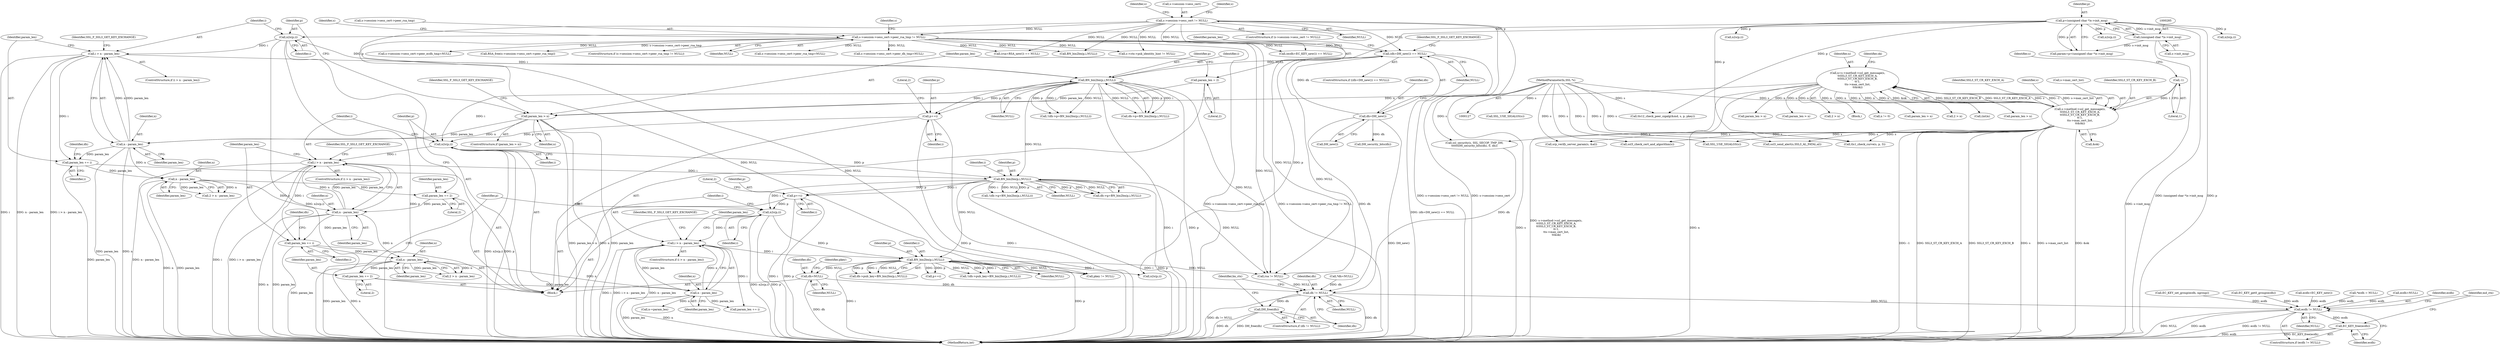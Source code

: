 digraph "0_openssl_ce325c60c74b0fa784f5872404b722e120e5cab0_0@pointer" {
"1001176" [label="(Call,dh=NULL)"];
"1001098" [label="(Call,BN_bin2bn(p,i,NULL))"];
"1001075" [label="(Call,n2s(p,i))"];
"1001058" [label="(Call,p+=i)"];
"1001049" [label="(Call,BN_bin2bn(p,i,NULL))"];
"1001026" [label="(Call,n2s(p,i))"];
"1001009" [label="(Call,p+=i)"];
"1001000" [label="(Call,BN_bin2bn(p,i,NULL))"];
"1000977" [label="(Call,n2s(p,i))"];
"1000282" [label="(Call,p=(unsigned char *)s->init_msg)"];
"1000284" [label="(Call,(unsigned char *)s->init_msg)"];
"1000981" [label="(Call,i > n - param_len)"];
"1000983" [label="(Call,n - param_len)"];
"1000969" [label="(Call,param_len > n)"];
"1000965" [label="(Call,param_len = 2)"];
"1000182" [label="(Call,n=s->method->ssl_get_message(s,\n\t\tSSL3_ST_CR_KEY_EXCH_A,\n\t\tSSL3_ST_CR_KEY_EXCH_B,\n\t\t-1,\n\t\ts->max_cert_list,\n\t\t&ok))"];
"1000184" [label="(Call,s->method->ssl_get_message(s,\n\t\tSSL3_ST_CR_KEY_EXCH_A,\n\t\tSSL3_ST_CR_KEY_EXCH_B,\n\t\t-1,\n\t\ts->max_cert_list,\n\t\t&ok))"];
"1000128" [label="(MethodParameterIn,SSL *s)"];
"1000188" [label="(Call,-1)"];
"1000955" [label="(Call,(dh=DH_new()) == NULL)"];
"1000956" [label="(Call,dh=DH_new())"];
"1000290" [label="(Call,s->session->sess_cert != NULL)"];
"1000299" [label="(Call,s->session->sess_cert->peer_rsa_tmp != NULL)"];
"1001030" [label="(Call,i > n - param_len)"];
"1001032" [label="(Call,n - param_len)"];
"1001015" [label="(Call,n - param_len)"];
"1000991" [label="(Call,param_len += i)"];
"1001023" [label="(Call,param_len += 2)"];
"1001079" [label="(Call,i > n - param_len)"];
"1001081" [label="(Call,n - param_len)"];
"1001064" [label="(Call,n - param_len)"];
"1001040" [label="(Call,param_len += i)"];
"1001072" [label="(Call,param_len += 2)"];
"1001769" [label="(Call,dh != NULL)"];
"1001772" [label="(Call,DH_free(dh))"];
"1001779" [label="(Call,ecdh != NULL)"];
"1001782" [label="(Call,EC_KEY_free(ecdh))"];
"1000954" [label="(ControlStructure,if ((dh=DH_new()) == NULL))"];
"1001115" [label="(Call,ssl_security(s, SSL_SECOP_TMP_DH,\n\t\t\t\t\t\tDH_security_bits(dh), 0, dh))"];
"1001037" [label="(Identifier,SSL_F_SSL3_GET_KEY_EXCHANGE)"];
"1000984" [label="(Identifier,n)"];
"1000956" [label="(Call,dh=DH_new())"];
"1000981" [label="(Call,i > n - param_len)"];
"1000979" [label="(Identifier,i)"];
"1000982" [label="(Identifier,i)"];
"1000968" [label="(ControlStructure,if (param_len > n))"];
"1001110" [label="(Call,n-=param_len)"];
"1000966" [label="(Identifier,param_len)"];
"1001009" [label="(Call,p+=i)"];
"1000189" [label="(Literal,1)"];
"1001010" [label="(Identifier,p)"];
"1000985" [label="(Identifier,param_len)"];
"1000298" [label="(ControlStructure,if (s->session->sess_cert->peer_rsa_tmp != NULL))"];
"1001284" [label="(Call,EC_KEY_get0_group(ecdh))"];
"1000290" [label="(Call,s->session->sess_cert != NULL)"];
"1001080" [label="(Identifier,i)"];
"1001100" [label="(Identifier,i)"];
"1001028" [label="(Identifier,i)"];
"1000821" [label="(Call,n2s(p,i))"];
"1001101" [label="(Identifier,NULL)"];
"1001073" [label="(Identifier,param_len)"];
"1001775" [label="(Identifier,bn_ctx)"];
"1000296" [label="(Identifier,NULL)"];
"1001051" [label="(Identifier,i)"];
"1001773" [label="(Identifier,dh)"];
"1001090" [label="(Identifier,param_len)"];
"1000307" [label="(Identifier,NULL)"];
"1000313" [label="(Identifier,s)"];
"1001016" [label="(Identifier,n)"];
"1000186" [label="(Identifier,SSL3_ST_CR_KEY_EXCH_A)"];
"1001107" [label="(Call,p+=i)"];
"1001786" [label="(Identifier,md_ctx)"];
"1000970" [label="(Identifier,param_len)"];
"1000182" [label="(Call,n=s->method->ssl_get_message(s,\n\t\tSSL3_ST_CR_KEY_EXCH_A,\n\t\tSSL3_ST_CR_KEY_EXCH_B,\n\t\t-1,\n\t\ts->max_cert_list,\n\t\t&ok))"];
"1000300" [label="(Call,s->session->sess_cert->peer_rsa_tmp)"];
"1001003" [label="(Identifier,NULL)"];
"1001086" [label="(Identifier,SSL_F_SSL3_GET_KEY_EXCHANGE)"];
"1001443" [label="(Identifier,pkey)"];
"1001772" [label="(Call,DH_free(dh))"];
"1001178" [label="(Identifier,NULL)"];
"1001014" [label="(Literal,2)"];
"1001060" [label="(Identifier,i)"];
"1001065" [label="(Identifier,n)"];
"1001118" [label="(Call,DH_security_bits(dh))"];
"1001025" [label="(Literal,2)"];
"1001015" [label="(Call,n - param_len)"];
"1000980" [label="(ControlStructure,if (i > n - param_len))"];
"1001031" [label="(Identifier,i)"];
"1001011" [label="(Identifier,i)"];
"1000282" [label="(Call,p=(unsigned char *)s->init_msg)"];
"1000974" [label="(Identifier,SSL_F_SSL3_GET_KEY_EXCHANGE)"];
"1000129" [label="(Block,)"];
"1000330" [label="(Identifier,s)"];
"1000957" [label="(Identifier,dh)"];
"1000291" [label="(Call,s->session->sess_cert)"];
"1001040" [label="(Call,param_len += i)"];
"1001205" [label="(Call,(ecdh=EC_KEY_new()) == NULL)"];
"1001505" [label="(Call,n2s(p,i))"];
"1001768" [label="(ControlStructure,if (dh != NULL))"];
"1001077" [label="(Identifier,i)"];
"1001540" [label="(Call,SSL_USE_SIGALGS(s))"];
"1000978" [label="(Identifier,p)"];
"1001027" [label="(Identifier,p)"];
"1001032" [label="(Call,n - param_len)"];
"1001790" [label="(MethodReturn,int)"];
"1001206" [label="(Call,ecdh=EC_KEY_new())"];
"1000955" [label="(Call,(dh=DH_new()) == NULL)"];
"1000422" [label="(Call,n2s(p,i))"];
"1001739" [label="(Call,n != 0)"];
"1000286" [label="(Call,s->init_msg)"];
"1001033" [label="(Identifier,n)"];
"1001000" [label="(Call,BN_bin2bn(p,i,NULL))"];
"1000414" [label="(Call,param_len > n)"];
"1001078" [label="(ControlStructure,if (i > n - param_len))"];
"1000998" [label="(Identifier,dh)"];
"1000160" [label="(Call,*ecdh = NULL)"];
"1000185" [label="(Identifier,s)"];
"1000280" [label="(Call,param=p=(unsigned char *)s->init_msg)"];
"1001047" [label="(Identifier,dh)"];
"1001049" [label="(Call,BN_bin2bn(p,i,NULL))"];
"1000191" [label="(Identifier,s)"];
"1000971" [label="(Identifier,n)"];
"1001452" [label="(Call,2 > n)"];
"1001076" [label="(Identifier,p)"];
"1001050" [label="(Identifier,p)"];
"1000953" [label="(Block,)"];
"1001063" [label="(Literal,2)"];
"1000992" [label="(Identifier,param_len)"];
"1001417" [label="(Call,ecdh=NULL)"];
"1001013" [label="(Call,2 > n - param_len)"];
"1001094" [label="(Call,dh->pub_key=BN_bin2bn(p,i,NULL))"];
"1000383" [label="(Identifier,s)"];
"1000983" [label="(Call,n - param_len)"];
"1001030" [label="(Call,i > n - param_len)"];
"1001176" [label="(Call,dh=NULL)"];
"1001079" [label="(Call,i > n - param_len)"];
"1001780" [label="(Identifier,ecdh)"];
"1001770" [label="(Identifier,dh)"];
"1000552" [label="(Call,BN_bin2bn(p,i,NULL))"];
"1000317" [label="(Call,s->session->sess_cert->peer_rsa_tmp=NULL)"];
"1000962" [label="(Identifier,SSL_F_SSL3_GET_KEY_EXCHANGE)"];
"1001026" [label="(Call,n2s(p,i))"];
"1000466" [label="(Call,s->ctx->psk_identity_hint != NULL)"];
"1001229" [label="(Call,tls1_check_curve(s, p, 3))"];
"1001755" [label="(Call,ssl3_send_alert(s,SSL3_AL_FATAL,al))"];
"1000991" [label="(Call,param_len += i)"];
"1000190" [label="(Call,s->max_cert_list)"];
"1000187" [label="(Identifier,SSL3_ST_CR_KEY_EXCH_B)"];
"1001769" [label="(Call,dh != NULL)"];
"1001462" [label="(Call,tls12_check_peer_sigalg(&md, s, p, pkey))"];
"1001017" [label="(Identifier,param_len)"];
"1001072" [label="(Call,param_len += 2)"];
"1001064" [label="(Call,n - param_len)"];
"1000283" [label="(Identifier,p)"];
"1000183" [label="(Identifier,n)"];
"1000995" [label="(Call,!(dh->p=BN_bin2bn(p,i,NULL)))"];
"1000188" [label="(Call,-1)"];
"1001783" [label="(Identifier,ecdh)"];
"1001041" [label="(Identifier,param_len)"];
"1001089" [label="(Call,param_len += i)"];
"1001732" [label="(Call,ssl3_check_cert_and_algorithm(s))"];
"1001177" [label="(Identifier,dh)"];
"1000988" [label="(Identifier,SSL_F_SSL3_GET_KEY_EXCHANGE)"];
"1000289" [label="(ControlStructure,if (s->session->sess_cert != NULL))"];
"1000156" [label="(Call,*dh=NULL)"];
"1001029" [label="(ControlStructure,if (i > n - param_len))"];
"1001066" [label="(Identifier,param_len)"];
"1000728" [label="(Call,srp_verify_server_param(s, &al))"];
"1000199" [label="(Call,(int)n)"];
"1001763" [label="(Call,rsa != NULL)"];
"1001082" [label="(Identifier,n)"];
"1000959" [label="(Identifier,NULL)"];
"1001075" [label="(Call,n2s(p,i))"];
"1001034" [label="(Identifier,param_len)"];
"1001059" [label="(Identifier,p)"];
"1000519" [label="(Call,param_len > n)"];
"1000965" [label="(Call,param_len = 2)"];
"1001271" [label="(Call,EC_KEY_set_group(ecdh, ngroup))"];
"1000343" [label="(Call,s->session->sess_cert->peer_dh_tmp=NULL)"];
"1000184" [label="(Call,s->method->ssl_get_message(s,\n\t\tSSL3_ST_CR_KEY_EXCH_A,\n\t\tSSL3_ST_CR_KEY_EXCH_B,\n\t\t-1,\n\t\ts->max_cert_list,\n\t\t&ok))"];
"1000284" [label="(Call,(unsigned char *)s->init_msg)"];
"1000967" [label="(Literal,2)"];
"1001779" [label="(Call,ecdh != NULL)"];
"1001098" [label="(Call,BN_bin2bn(p,i,NULL))"];
"1000527" [label="(Call,n2s(p,i))"];
"1001052" [label="(Identifier,NULL)"];
"1001062" [label="(Call,2 > n - param_len)"];
"1000128" [label="(MethodParameterIn,SSL *s)"];
"1000996" [label="(Call,dh->p=BN_bin2bn(p,i,NULL))"];
"1001024" [label="(Identifier,param_len)"];
"1001447" [label="(Call,SSL_USE_SIGALGS(s))"];
"1001442" [label="(Call,pkey != NULL)"];
"1001219" [label="(Call,param_len > n)"];
"1000369" [label="(Call,s->session->sess_cert->peer_ecdh_tmp=NULL)"];
"1001081" [label="(Call,n - param_len)"];
"1001093" [label="(Call,!(dh->pub_key=BN_bin2bn(p,i,NULL)))"];
"1001778" [label="(ControlStructure,if (ecdh != NULL))"];
"1001099" [label="(Identifier,p)"];
"1000813" [label="(Call,param_len > n)"];
"1001497" [label="(Call,2 > n)"];
"1000977" [label="(Call,n2s(p,i))"];
"1000969" [label="(Call,param_len > n)"];
"1001023" [label="(Call,param_len += 2)"];
"1001002" [label="(Identifier,i)"];
"1000993" [label="(Identifier,i)"];
"1001083" [label="(Identifier,param_len)"];
"1001045" [label="(Call,dh->g=BN_bin2bn(p,i,NULL))"];
"1000799" [label="(Call,(rsa=RSA_new()) == NULL)"];
"1000303" [label="(Identifier,s)"];
"1000197" [label="(Identifier,ok)"];
"1001781" [label="(Identifier,NULL)"];
"1001782" [label="(Call,EC_KEY_free(ecdh))"];
"1000958" [label="(Call,DH_new())"];
"1000299" [label="(Call,s->session->sess_cert->peer_rsa_tmp != NULL)"];
"1001058" [label="(Call,p+=i)"];
"1001074" [label="(Literal,2)"];
"1000309" [label="(Call,RSA_free(s->session->sess_cert->peer_rsa_tmp))"];
"1001771" [label="(Identifier,NULL)"];
"1001001" [label="(Identifier,p)"];
"1001044" [label="(Call,!(dh->g=BN_bin2bn(p,i,NULL)))"];
"1000193" [label="(Call,&ok)"];
"1001042" [label="(Identifier,i)"];
"1001176" -> "1000953"  [label="AST: "];
"1001176" -> "1001178"  [label="CFG: "];
"1001177" -> "1001176"  [label="AST: "];
"1001178" -> "1001176"  [label="AST: "];
"1001443" -> "1001176"  [label="CFG: "];
"1001176" -> "1001790"  [label="DDG: dh"];
"1001098" -> "1001176"  [label="DDG: NULL"];
"1001176" -> "1001769"  [label="DDG: dh"];
"1001098" -> "1001094"  [label="AST: "];
"1001098" -> "1001101"  [label="CFG: "];
"1001099" -> "1001098"  [label="AST: "];
"1001100" -> "1001098"  [label="AST: "];
"1001101" -> "1001098"  [label="AST: "];
"1001094" -> "1001098"  [label="CFG: "];
"1001098" -> "1001790"  [label="DDG: p"];
"1001098" -> "1001790"  [label="DDG: i"];
"1001098" -> "1001093"  [label="DDG: p"];
"1001098" -> "1001093"  [label="DDG: i"];
"1001098" -> "1001093"  [label="DDG: NULL"];
"1001098" -> "1001094"  [label="DDG: p"];
"1001098" -> "1001094"  [label="DDG: i"];
"1001098" -> "1001094"  [label="DDG: NULL"];
"1001075" -> "1001098"  [label="DDG: p"];
"1001079" -> "1001098"  [label="DDG: i"];
"1001049" -> "1001098"  [label="DDG: NULL"];
"1001098" -> "1001107"  [label="DDG: i"];
"1001098" -> "1001107"  [label="DDG: p"];
"1001098" -> "1001442"  [label="DDG: NULL"];
"1001098" -> "1001505"  [label="DDG: i"];
"1001098" -> "1001763"  [label="DDG: NULL"];
"1001075" -> "1000953"  [label="AST: "];
"1001075" -> "1001077"  [label="CFG: "];
"1001076" -> "1001075"  [label="AST: "];
"1001077" -> "1001075"  [label="AST: "];
"1001080" -> "1001075"  [label="CFG: "];
"1001075" -> "1001790"  [label="DDG: n2s(p,i)"];
"1001075" -> "1001790"  [label="DDG: p"];
"1001058" -> "1001075"  [label="DDG: p"];
"1001049" -> "1001075"  [label="DDG: i"];
"1001075" -> "1001079"  [label="DDG: i"];
"1001058" -> "1000953"  [label="AST: "];
"1001058" -> "1001060"  [label="CFG: "];
"1001059" -> "1001058"  [label="AST: "];
"1001060" -> "1001058"  [label="AST: "];
"1001063" -> "1001058"  [label="CFG: "];
"1001058" -> "1001790"  [label="DDG: i"];
"1001058" -> "1001790"  [label="DDG: p"];
"1001049" -> "1001058"  [label="DDG: i"];
"1001049" -> "1001058"  [label="DDG: p"];
"1001049" -> "1001045"  [label="AST: "];
"1001049" -> "1001052"  [label="CFG: "];
"1001050" -> "1001049"  [label="AST: "];
"1001051" -> "1001049"  [label="AST: "];
"1001052" -> "1001049"  [label="AST: "];
"1001045" -> "1001049"  [label="CFG: "];
"1001049" -> "1001790"  [label="DDG: i"];
"1001049" -> "1001790"  [label="DDG: p"];
"1001049" -> "1001044"  [label="DDG: p"];
"1001049" -> "1001044"  [label="DDG: i"];
"1001049" -> "1001044"  [label="DDG: NULL"];
"1001049" -> "1001045"  [label="DDG: p"];
"1001049" -> "1001045"  [label="DDG: i"];
"1001049" -> "1001045"  [label="DDG: NULL"];
"1001026" -> "1001049"  [label="DDG: p"];
"1001030" -> "1001049"  [label="DDG: i"];
"1001000" -> "1001049"  [label="DDG: NULL"];
"1001049" -> "1001763"  [label="DDG: NULL"];
"1001026" -> "1000953"  [label="AST: "];
"1001026" -> "1001028"  [label="CFG: "];
"1001027" -> "1001026"  [label="AST: "];
"1001028" -> "1001026"  [label="AST: "];
"1001031" -> "1001026"  [label="CFG: "];
"1001026" -> "1001790"  [label="DDG: n2s(p,i)"];
"1001026" -> "1001790"  [label="DDG: p"];
"1001009" -> "1001026"  [label="DDG: p"];
"1001000" -> "1001026"  [label="DDG: i"];
"1001026" -> "1001030"  [label="DDG: i"];
"1001009" -> "1000953"  [label="AST: "];
"1001009" -> "1001011"  [label="CFG: "];
"1001010" -> "1001009"  [label="AST: "];
"1001011" -> "1001009"  [label="AST: "];
"1001014" -> "1001009"  [label="CFG: "];
"1001009" -> "1001790"  [label="DDG: i"];
"1001009" -> "1001790"  [label="DDG: p"];
"1001000" -> "1001009"  [label="DDG: i"];
"1001000" -> "1001009"  [label="DDG: p"];
"1001000" -> "1000996"  [label="AST: "];
"1001000" -> "1001003"  [label="CFG: "];
"1001001" -> "1001000"  [label="AST: "];
"1001002" -> "1001000"  [label="AST: "];
"1001003" -> "1001000"  [label="AST: "];
"1000996" -> "1001000"  [label="CFG: "];
"1001000" -> "1001790"  [label="DDG: p"];
"1001000" -> "1001790"  [label="DDG: i"];
"1001000" -> "1000995"  [label="DDG: p"];
"1001000" -> "1000995"  [label="DDG: i"];
"1001000" -> "1000995"  [label="DDG: NULL"];
"1001000" -> "1000996"  [label="DDG: p"];
"1001000" -> "1000996"  [label="DDG: i"];
"1001000" -> "1000996"  [label="DDG: NULL"];
"1000977" -> "1001000"  [label="DDG: p"];
"1000981" -> "1001000"  [label="DDG: i"];
"1000955" -> "1001000"  [label="DDG: NULL"];
"1001000" -> "1001763"  [label="DDG: NULL"];
"1000977" -> "1000953"  [label="AST: "];
"1000977" -> "1000979"  [label="CFG: "];
"1000978" -> "1000977"  [label="AST: "];
"1000979" -> "1000977"  [label="AST: "];
"1000982" -> "1000977"  [label="CFG: "];
"1000977" -> "1001790"  [label="DDG: n2s(p,i)"];
"1000977" -> "1001790"  [label="DDG: p"];
"1000282" -> "1000977"  [label="DDG: p"];
"1000977" -> "1000981"  [label="DDG: i"];
"1000282" -> "1000280"  [label="AST: "];
"1000282" -> "1000284"  [label="CFG: "];
"1000283" -> "1000282"  [label="AST: "];
"1000284" -> "1000282"  [label="AST: "];
"1000280" -> "1000282"  [label="CFG: "];
"1000282" -> "1001790"  [label="DDG: (unsigned char *)s->init_msg"];
"1000282" -> "1001790"  [label="DDG: p"];
"1000282" -> "1000280"  [label="DDG: p"];
"1000284" -> "1000282"  [label="DDG: s->init_msg"];
"1000282" -> "1000422"  [label="DDG: p"];
"1000282" -> "1000527"  [label="DDG: p"];
"1000282" -> "1000821"  [label="DDG: p"];
"1000282" -> "1001229"  [label="DDG: p"];
"1000282" -> "1001462"  [label="DDG: p"];
"1000282" -> "1001505"  [label="DDG: p"];
"1000284" -> "1000286"  [label="CFG: "];
"1000285" -> "1000284"  [label="AST: "];
"1000286" -> "1000284"  [label="AST: "];
"1000284" -> "1001790"  [label="DDG: s->init_msg"];
"1000284" -> "1000280"  [label="DDG: s->init_msg"];
"1000981" -> "1000980"  [label="AST: "];
"1000981" -> "1000983"  [label="CFG: "];
"1000982" -> "1000981"  [label="AST: "];
"1000983" -> "1000981"  [label="AST: "];
"1000988" -> "1000981"  [label="CFG: "];
"1000992" -> "1000981"  [label="CFG: "];
"1000981" -> "1001790"  [label="DDG: i > n - param_len"];
"1000981" -> "1001790"  [label="DDG: i"];
"1000981" -> "1001790"  [label="DDG: n - param_len"];
"1000983" -> "1000981"  [label="DDG: n"];
"1000983" -> "1000981"  [label="DDG: param_len"];
"1000981" -> "1000991"  [label="DDG: i"];
"1000983" -> "1000985"  [label="CFG: "];
"1000984" -> "1000983"  [label="AST: "];
"1000985" -> "1000983"  [label="AST: "];
"1000983" -> "1001790"  [label="DDG: n"];
"1000983" -> "1001790"  [label="DDG: param_len"];
"1000969" -> "1000983"  [label="DDG: n"];
"1000969" -> "1000983"  [label="DDG: param_len"];
"1000983" -> "1000991"  [label="DDG: param_len"];
"1000983" -> "1001015"  [label="DDG: n"];
"1000969" -> "1000968"  [label="AST: "];
"1000969" -> "1000971"  [label="CFG: "];
"1000970" -> "1000969"  [label="AST: "];
"1000971" -> "1000969"  [label="AST: "];
"1000974" -> "1000969"  [label="CFG: "];
"1000978" -> "1000969"  [label="CFG: "];
"1000969" -> "1001790"  [label="DDG: param_len > n"];
"1000969" -> "1001790"  [label="DDG: n"];
"1000969" -> "1001790"  [label="DDG: param_len"];
"1000965" -> "1000969"  [label="DDG: param_len"];
"1000182" -> "1000969"  [label="DDG: n"];
"1000965" -> "1000953"  [label="AST: "];
"1000965" -> "1000967"  [label="CFG: "];
"1000966" -> "1000965"  [label="AST: "];
"1000967" -> "1000965"  [label="AST: "];
"1000970" -> "1000965"  [label="CFG: "];
"1000182" -> "1000129"  [label="AST: "];
"1000182" -> "1000184"  [label="CFG: "];
"1000183" -> "1000182"  [label="AST: "];
"1000184" -> "1000182"  [label="AST: "];
"1000197" -> "1000182"  [label="CFG: "];
"1000182" -> "1001790"  [label="DDG: s->method->ssl_get_message(s,\n\t\tSSL3_ST_CR_KEY_EXCH_A,\n\t\tSSL3_ST_CR_KEY_EXCH_B,\n\t\t-1,\n\t\ts->max_cert_list,\n\t\t&ok)"];
"1000182" -> "1001790"  [label="DDG: n"];
"1000184" -> "1000182"  [label="DDG: SSL3_ST_CR_KEY_EXCH_B"];
"1000184" -> "1000182"  [label="DDG: SSL3_ST_CR_KEY_EXCH_A"];
"1000184" -> "1000182"  [label="DDG: s"];
"1000184" -> "1000182"  [label="DDG: -1"];
"1000184" -> "1000182"  [label="DDG: s->max_cert_list"];
"1000184" -> "1000182"  [label="DDG: &ok"];
"1000182" -> "1000199"  [label="DDG: n"];
"1000182" -> "1000414"  [label="DDG: n"];
"1000182" -> "1000519"  [label="DDG: n"];
"1000182" -> "1000813"  [label="DDG: n"];
"1000182" -> "1001219"  [label="DDG: n"];
"1000182" -> "1001452"  [label="DDG: n"];
"1000182" -> "1001497"  [label="DDG: n"];
"1000182" -> "1001739"  [label="DDG: n"];
"1000184" -> "1000193"  [label="CFG: "];
"1000185" -> "1000184"  [label="AST: "];
"1000186" -> "1000184"  [label="AST: "];
"1000187" -> "1000184"  [label="AST: "];
"1000188" -> "1000184"  [label="AST: "];
"1000190" -> "1000184"  [label="AST: "];
"1000193" -> "1000184"  [label="AST: "];
"1000184" -> "1001790"  [label="DDG: -1"];
"1000184" -> "1001790"  [label="DDG: SSL3_ST_CR_KEY_EXCH_A"];
"1000184" -> "1001790"  [label="DDG: SSL3_ST_CR_KEY_EXCH_B"];
"1000184" -> "1001790"  [label="DDG: s"];
"1000184" -> "1001790"  [label="DDG: s->max_cert_list"];
"1000184" -> "1001790"  [label="DDG: &ok"];
"1000128" -> "1000184"  [label="DDG: s"];
"1000188" -> "1000184"  [label="DDG: 1"];
"1000184" -> "1000728"  [label="DDG: s"];
"1000184" -> "1001115"  [label="DDG: s"];
"1000184" -> "1001229"  [label="DDG: s"];
"1000184" -> "1001447"  [label="DDG: s"];
"1000184" -> "1001732"  [label="DDG: s"];
"1000184" -> "1001755"  [label="DDG: s"];
"1000128" -> "1000127"  [label="AST: "];
"1000128" -> "1001790"  [label="DDG: s"];
"1000128" -> "1000728"  [label="DDG: s"];
"1000128" -> "1001115"  [label="DDG: s"];
"1000128" -> "1001229"  [label="DDG: s"];
"1000128" -> "1001447"  [label="DDG: s"];
"1000128" -> "1001462"  [label="DDG: s"];
"1000128" -> "1001540"  [label="DDG: s"];
"1000128" -> "1001732"  [label="DDG: s"];
"1000128" -> "1001755"  [label="DDG: s"];
"1000188" -> "1000189"  [label="CFG: "];
"1000189" -> "1000188"  [label="AST: "];
"1000191" -> "1000188"  [label="CFG: "];
"1000955" -> "1000954"  [label="AST: "];
"1000955" -> "1000959"  [label="CFG: "];
"1000956" -> "1000955"  [label="AST: "];
"1000959" -> "1000955"  [label="AST: "];
"1000962" -> "1000955"  [label="CFG: "];
"1000966" -> "1000955"  [label="CFG: "];
"1000955" -> "1001790"  [label="DDG: (dh=DH_new()) == NULL"];
"1000956" -> "1000955"  [label="DDG: dh"];
"1000290" -> "1000955"  [label="DDG: NULL"];
"1000299" -> "1000955"  [label="DDG: NULL"];
"1000955" -> "1001763"  [label="DDG: NULL"];
"1000956" -> "1000958"  [label="CFG: "];
"1000957" -> "1000956"  [label="AST: "];
"1000958" -> "1000956"  [label="AST: "];
"1000959" -> "1000956"  [label="CFG: "];
"1000956" -> "1001790"  [label="DDG: DH_new()"];
"1000956" -> "1001118"  [label="DDG: dh"];
"1000956" -> "1001769"  [label="DDG: dh"];
"1000290" -> "1000289"  [label="AST: "];
"1000290" -> "1000296"  [label="CFG: "];
"1000291" -> "1000290"  [label="AST: "];
"1000296" -> "1000290"  [label="AST: "];
"1000303" -> "1000290"  [label="CFG: "];
"1000383" -> "1000290"  [label="CFG: "];
"1000290" -> "1001790"  [label="DDG: s->session->sess_cert"];
"1000290" -> "1001790"  [label="DDG: s->session->sess_cert != NULL"];
"1000290" -> "1000299"  [label="DDG: NULL"];
"1000290" -> "1000466"  [label="DDG: NULL"];
"1000290" -> "1000552"  [label="DDG: NULL"];
"1000290" -> "1000799"  [label="DDG: NULL"];
"1000290" -> "1001205"  [label="DDG: NULL"];
"1000290" -> "1001442"  [label="DDG: NULL"];
"1000290" -> "1001763"  [label="DDG: NULL"];
"1000299" -> "1000298"  [label="AST: "];
"1000299" -> "1000307"  [label="CFG: "];
"1000300" -> "1000299"  [label="AST: "];
"1000307" -> "1000299"  [label="AST: "];
"1000313" -> "1000299"  [label="CFG: "];
"1000330" -> "1000299"  [label="CFG: "];
"1000299" -> "1001790"  [label="DDG: s->session->sess_cert->peer_rsa_tmp != NULL"];
"1000299" -> "1001790"  [label="DDG: s->session->sess_cert->peer_rsa_tmp"];
"1000299" -> "1000309"  [label="DDG: s->session->sess_cert->peer_rsa_tmp"];
"1000299" -> "1000317"  [label="DDG: NULL"];
"1000299" -> "1000343"  [label="DDG: NULL"];
"1000299" -> "1000369"  [label="DDG: NULL"];
"1000299" -> "1000466"  [label="DDG: NULL"];
"1000299" -> "1000552"  [label="DDG: NULL"];
"1000299" -> "1000799"  [label="DDG: NULL"];
"1000299" -> "1001205"  [label="DDG: NULL"];
"1000299" -> "1001442"  [label="DDG: NULL"];
"1000299" -> "1001763"  [label="DDG: NULL"];
"1001030" -> "1001029"  [label="AST: "];
"1001030" -> "1001032"  [label="CFG: "];
"1001031" -> "1001030"  [label="AST: "];
"1001032" -> "1001030"  [label="AST: "];
"1001037" -> "1001030"  [label="CFG: "];
"1001041" -> "1001030"  [label="CFG: "];
"1001030" -> "1001790"  [label="DDG: i > n - param_len"];
"1001030" -> "1001790"  [label="DDG: n - param_len"];
"1001030" -> "1001790"  [label="DDG: i"];
"1001032" -> "1001030"  [label="DDG: n"];
"1001032" -> "1001030"  [label="DDG: param_len"];
"1001030" -> "1001040"  [label="DDG: i"];
"1001032" -> "1001034"  [label="CFG: "];
"1001033" -> "1001032"  [label="AST: "];
"1001034" -> "1001032"  [label="AST: "];
"1001032" -> "1001790"  [label="DDG: n"];
"1001032" -> "1001790"  [label="DDG: param_len"];
"1001015" -> "1001032"  [label="DDG: n"];
"1001023" -> "1001032"  [label="DDG: param_len"];
"1001032" -> "1001040"  [label="DDG: param_len"];
"1001032" -> "1001064"  [label="DDG: n"];
"1001015" -> "1001013"  [label="AST: "];
"1001015" -> "1001017"  [label="CFG: "];
"1001016" -> "1001015"  [label="AST: "];
"1001017" -> "1001015"  [label="AST: "];
"1001013" -> "1001015"  [label="CFG: "];
"1001015" -> "1001790"  [label="DDG: n"];
"1001015" -> "1001790"  [label="DDG: param_len"];
"1001015" -> "1001013"  [label="DDG: n"];
"1001015" -> "1001013"  [label="DDG: param_len"];
"1000991" -> "1001015"  [label="DDG: param_len"];
"1001015" -> "1001023"  [label="DDG: param_len"];
"1000991" -> "1000953"  [label="AST: "];
"1000991" -> "1000993"  [label="CFG: "];
"1000992" -> "1000991"  [label="AST: "];
"1000993" -> "1000991"  [label="AST: "];
"1000998" -> "1000991"  [label="CFG: "];
"1000991" -> "1001790"  [label="DDG: param_len"];
"1001023" -> "1000953"  [label="AST: "];
"1001023" -> "1001025"  [label="CFG: "];
"1001024" -> "1001023"  [label="AST: "];
"1001025" -> "1001023"  [label="AST: "];
"1001027" -> "1001023"  [label="CFG: "];
"1001079" -> "1001078"  [label="AST: "];
"1001079" -> "1001081"  [label="CFG: "];
"1001080" -> "1001079"  [label="AST: "];
"1001081" -> "1001079"  [label="AST: "];
"1001086" -> "1001079"  [label="CFG: "];
"1001090" -> "1001079"  [label="CFG: "];
"1001079" -> "1001790"  [label="DDG: i"];
"1001079" -> "1001790"  [label="DDG: i > n - param_len"];
"1001079" -> "1001790"  [label="DDG: n - param_len"];
"1001081" -> "1001079"  [label="DDG: n"];
"1001081" -> "1001079"  [label="DDG: param_len"];
"1001079" -> "1001089"  [label="DDG: i"];
"1001081" -> "1001083"  [label="CFG: "];
"1001082" -> "1001081"  [label="AST: "];
"1001083" -> "1001081"  [label="AST: "];
"1001081" -> "1001790"  [label="DDG: param_len"];
"1001081" -> "1001790"  [label="DDG: n"];
"1001064" -> "1001081"  [label="DDG: n"];
"1001072" -> "1001081"  [label="DDG: param_len"];
"1001081" -> "1001089"  [label="DDG: param_len"];
"1001081" -> "1001110"  [label="DDG: n"];
"1001064" -> "1001062"  [label="AST: "];
"1001064" -> "1001066"  [label="CFG: "];
"1001065" -> "1001064"  [label="AST: "];
"1001066" -> "1001064"  [label="AST: "];
"1001062" -> "1001064"  [label="CFG: "];
"1001064" -> "1001790"  [label="DDG: param_len"];
"1001064" -> "1001790"  [label="DDG: n"];
"1001064" -> "1001062"  [label="DDG: n"];
"1001064" -> "1001062"  [label="DDG: param_len"];
"1001040" -> "1001064"  [label="DDG: param_len"];
"1001064" -> "1001072"  [label="DDG: param_len"];
"1001040" -> "1000953"  [label="AST: "];
"1001040" -> "1001042"  [label="CFG: "];
"1001041" -> "1001040"  [label="AST: "];
"1001042" -> "1001040"  [label="AST: "];
"1001047" -> "1001040"  [label="CFG: "];
"1001040" -> "1001790"  [label="DDG: param_len"];
"1001072" -> "1000953"  [label="AST: "];
"1001072" -> "1001074"  [label="CFG: "];
"1001073" -> "1001072"  [label="AST: "];
"1001074" -> "1001072"  [label="AST: "];
"1001076" -> "1001072"  [label="CFG: "];
"1001769" -> "1001768"  [label="AST: "];
"1001769" -> "1001771"  [label="CFG: "];
"1001770" -> "1001769"  [label="AST: "];
"1001771" -> "1001769"  [label="AST: "];
"1001773" -> "1001769"  [label="CFG: "];
"1001775" -> "1001769"  [label="CFG: "];
"1001769" -> "1001790"  [label="DDG: dh != NULL"];
"1001769" -> "1001790"  [label="DDG: dh"];
"1001115" -> "1001769"  [label="DDG: dh"];
"1000156" -> "1001769"  [label="DDG: dh"];
"1001763" -> "1001769"  [label="DDG: NULL"];
"1001769" -> "1001772"  [label="DDG: dh"];
"1001769" -> "1001779"  [label="DDG: NULL"];
"1001772" -> "1001768"  [label="AST: "];
"1001772" -> "1001773"  [label="CFG: "];
"1001773" -> "1001772"  [label="AST: "];
"1001775" -> "1001772"  [label="CFG: "];
"1001772" -> "1001790"  [label="DDG: DH_free(dh)"];
"1001772" -> "1001790"  [label="DDG: dh"];
"1001779" -> "1001778"  [label="AST: "];
"1001779" -> "1001781"  [label="CFG: "];
"1001780" -> "1001779"  [label="AST: "];
"1001781" -> "1001779"  [label="AST: "];
"1001783" -> "1001779"  [label="CFG: "];
"1001786" -> "1001779"  [label="CFG: "];
"1001779" -> "1001790"  [label="DDG: ecdh"];
"1001779" -> "1001790"  [label="DDG: ecdh != NULL"];
"1001779" -> "1001790"  [label="DDG: NULL"];
"1001284" -> "1001779"  [label="DDG: ecdh"];
"1001206" -> "1001779"  [label="DDG: ecdh"];
"1000160" -> "1001779"  [label="DDG: ecdh"];
"1001271" -> "1001779"  [label="DDG: ecdh"];
"1001417" -> "1001779"  [label="DDG: ecdh"];
"1001779" -> "1001782"  [label="DDG: ecdh"];
"1001782" -> "1001778"  [label="AST: "];
"1001782" -> "1001783"  [label="CFG: "];
"1001783" -> "1001782"  [label="AST: "];
"1001786" -> "1001782"  [label="CFG: "];
"1001782" -> "1001790"  [label="DDG: EC_KEY_free(ecdh)"];
"1001782" -> "1001790"  [label="DDG: ecdh"];
}

